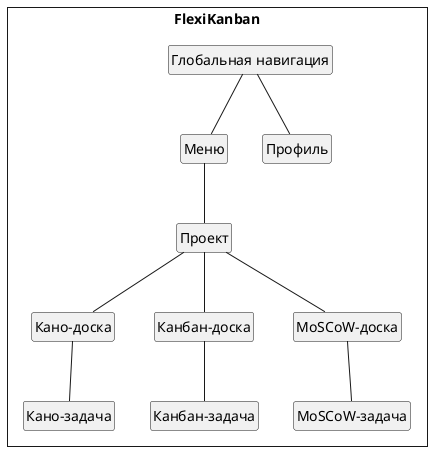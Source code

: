 @startuml
skinparam style strictuml
hide empty members

rectangle "FlexiKanban" as "FlexiKanban" {
    class "Глобальная навигация" as globalNav

    class "Меню" as menu
    class "Проект" as proect

    class "Кано-доска" as kano
    class "Кано-задача" as kanoTask

    class "Канбан-доска" as kanban
    class "Канбан-задача" as kanbanTask

    class "MoSCoW-доска" as moscow
    class "MoSCoW-задача" as moscowTask

    class "Профиль" as accaunt
}

globalNav -down- accaunt
globalNav -down- menu

menu -down- proect
proect -down- kanban
kanban -down- kanbanTask
proect -down- kano
kano -down- kanoTask
proect -down- moscow
moscow -down- moscowTask

@enduml